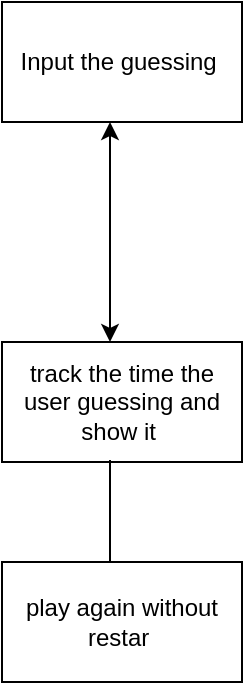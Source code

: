 <mxfile version="26.1.1">
  <diagram name="Page-1" id="NgGn697UiNYswwoS8jHq">
    <mxGraphModel dx="1434" dy="772" grid="1" gridSize="10" guides="1" tooltips="1" connect="1" arrows="1" fold="1" page="1" pageScale="1" pageWidth="850" pageHeight="1100" math="0" shadow="0">
      <root>
        <mxCell id="0" />
        <mxCell id="1" parent="0" />
        <mxCell id="w0bceNsMvv7hU0acL65u-1" value="Input the guessing&amp;nbsp;" style="rounded=0;whiteSpace=wrap;html=1;" vertex="1" parent="1">
          <mxGeometry x="350" y="140" width="120" height="60" as="geometry" />
        </mxCell>
        <mxCell id="w0bceNsMvv7hU0acL65u-2" value="" style="endArrow=classic;startArrow=classic;html=1;rounded=0;entryX=0.45;entryY=1;entryDx=0;entryDy=0;entryPerimeter=0;" edge="1" parent="1" target="w0bceNsMvv7hU0acL65u-1">
          <mxGeometry width="50" height="50" relative="1" as="geometry">
            <mxPoint x="404" y="310" as="sourcePoint" />
            <mxPoint x="450" y="370" as="targetPoint" />
          </mxGeometry>
        </mxCell>
        <mxCell id="w0bceNsMvv7hU0acL65u-3" value="track the time the user guessing and show it&amp;nbsp;" style="rounded=0;whiteSpace=wrap;html=1;" vertex="1" parent="1">
          <mxGeometry x="350" y="310" width="120" height="60" as="geometry" />
        </mxCell>
        <mxCell id="w0bceNsMvv7hU0acL65u-4" value="" style="endArrow=none;html=1;rounded=0;entryX=0.45;entryY=0.983;entryDx=0;entryDy=0;entryPerimeter=0;" edge="1" parent="1" target="w0bceNsMvv7hU0acL65u-3">
          <mxGeometry width="50" height="50" relative="1" as="geometry">
            <mxPoint x="404" y="430" as="sourcePoint" />
            <mxPoint x="450" y="370" as="targetPoint" />
          </mxGeometry>
        </mxCell>
        <mxCell id="w0bceNsMvv7hU0acL65u-5" value="play again without restar&amp;nbsp;" style="rounded=0;whiteSpace=wrap;html=1;" vertex="1" parent="1">
          <mxGeometry x="350" y="420" width="120" height="60" as="geometry" />
        </mxCell>
      </root>
    </mxGraphModel>
  </diagram>
</mxfile>

